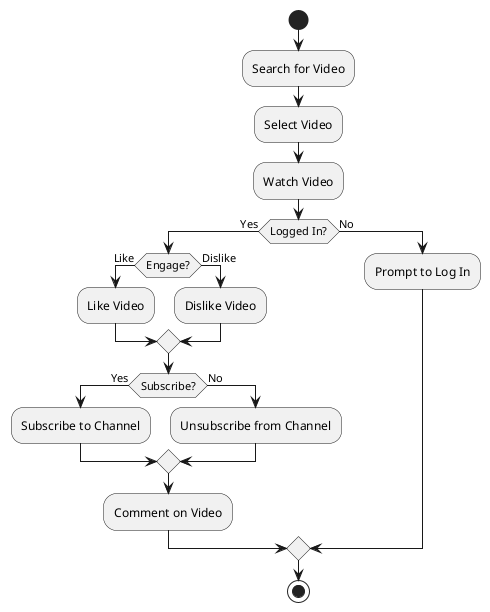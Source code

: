 @startuml
'https://plantuml.com/activity-diagram-beta

start

:Search for Video;
:Select Video;
:Watch Video;

if (Logged In?) then (Yes)
  if (Engage?) then (Like)
    :Like Video;
  else (Dislike)
    :Dislike Video;
  endif

  if (Subscribe?) then (Yes)
    :Subscribe to Channel;
  else (No)
    :Unsubscribe from Channel;
  endif

  :Comment on Video;
else (No)
  :Prompt to Log In;
endif

stop

@enduml
